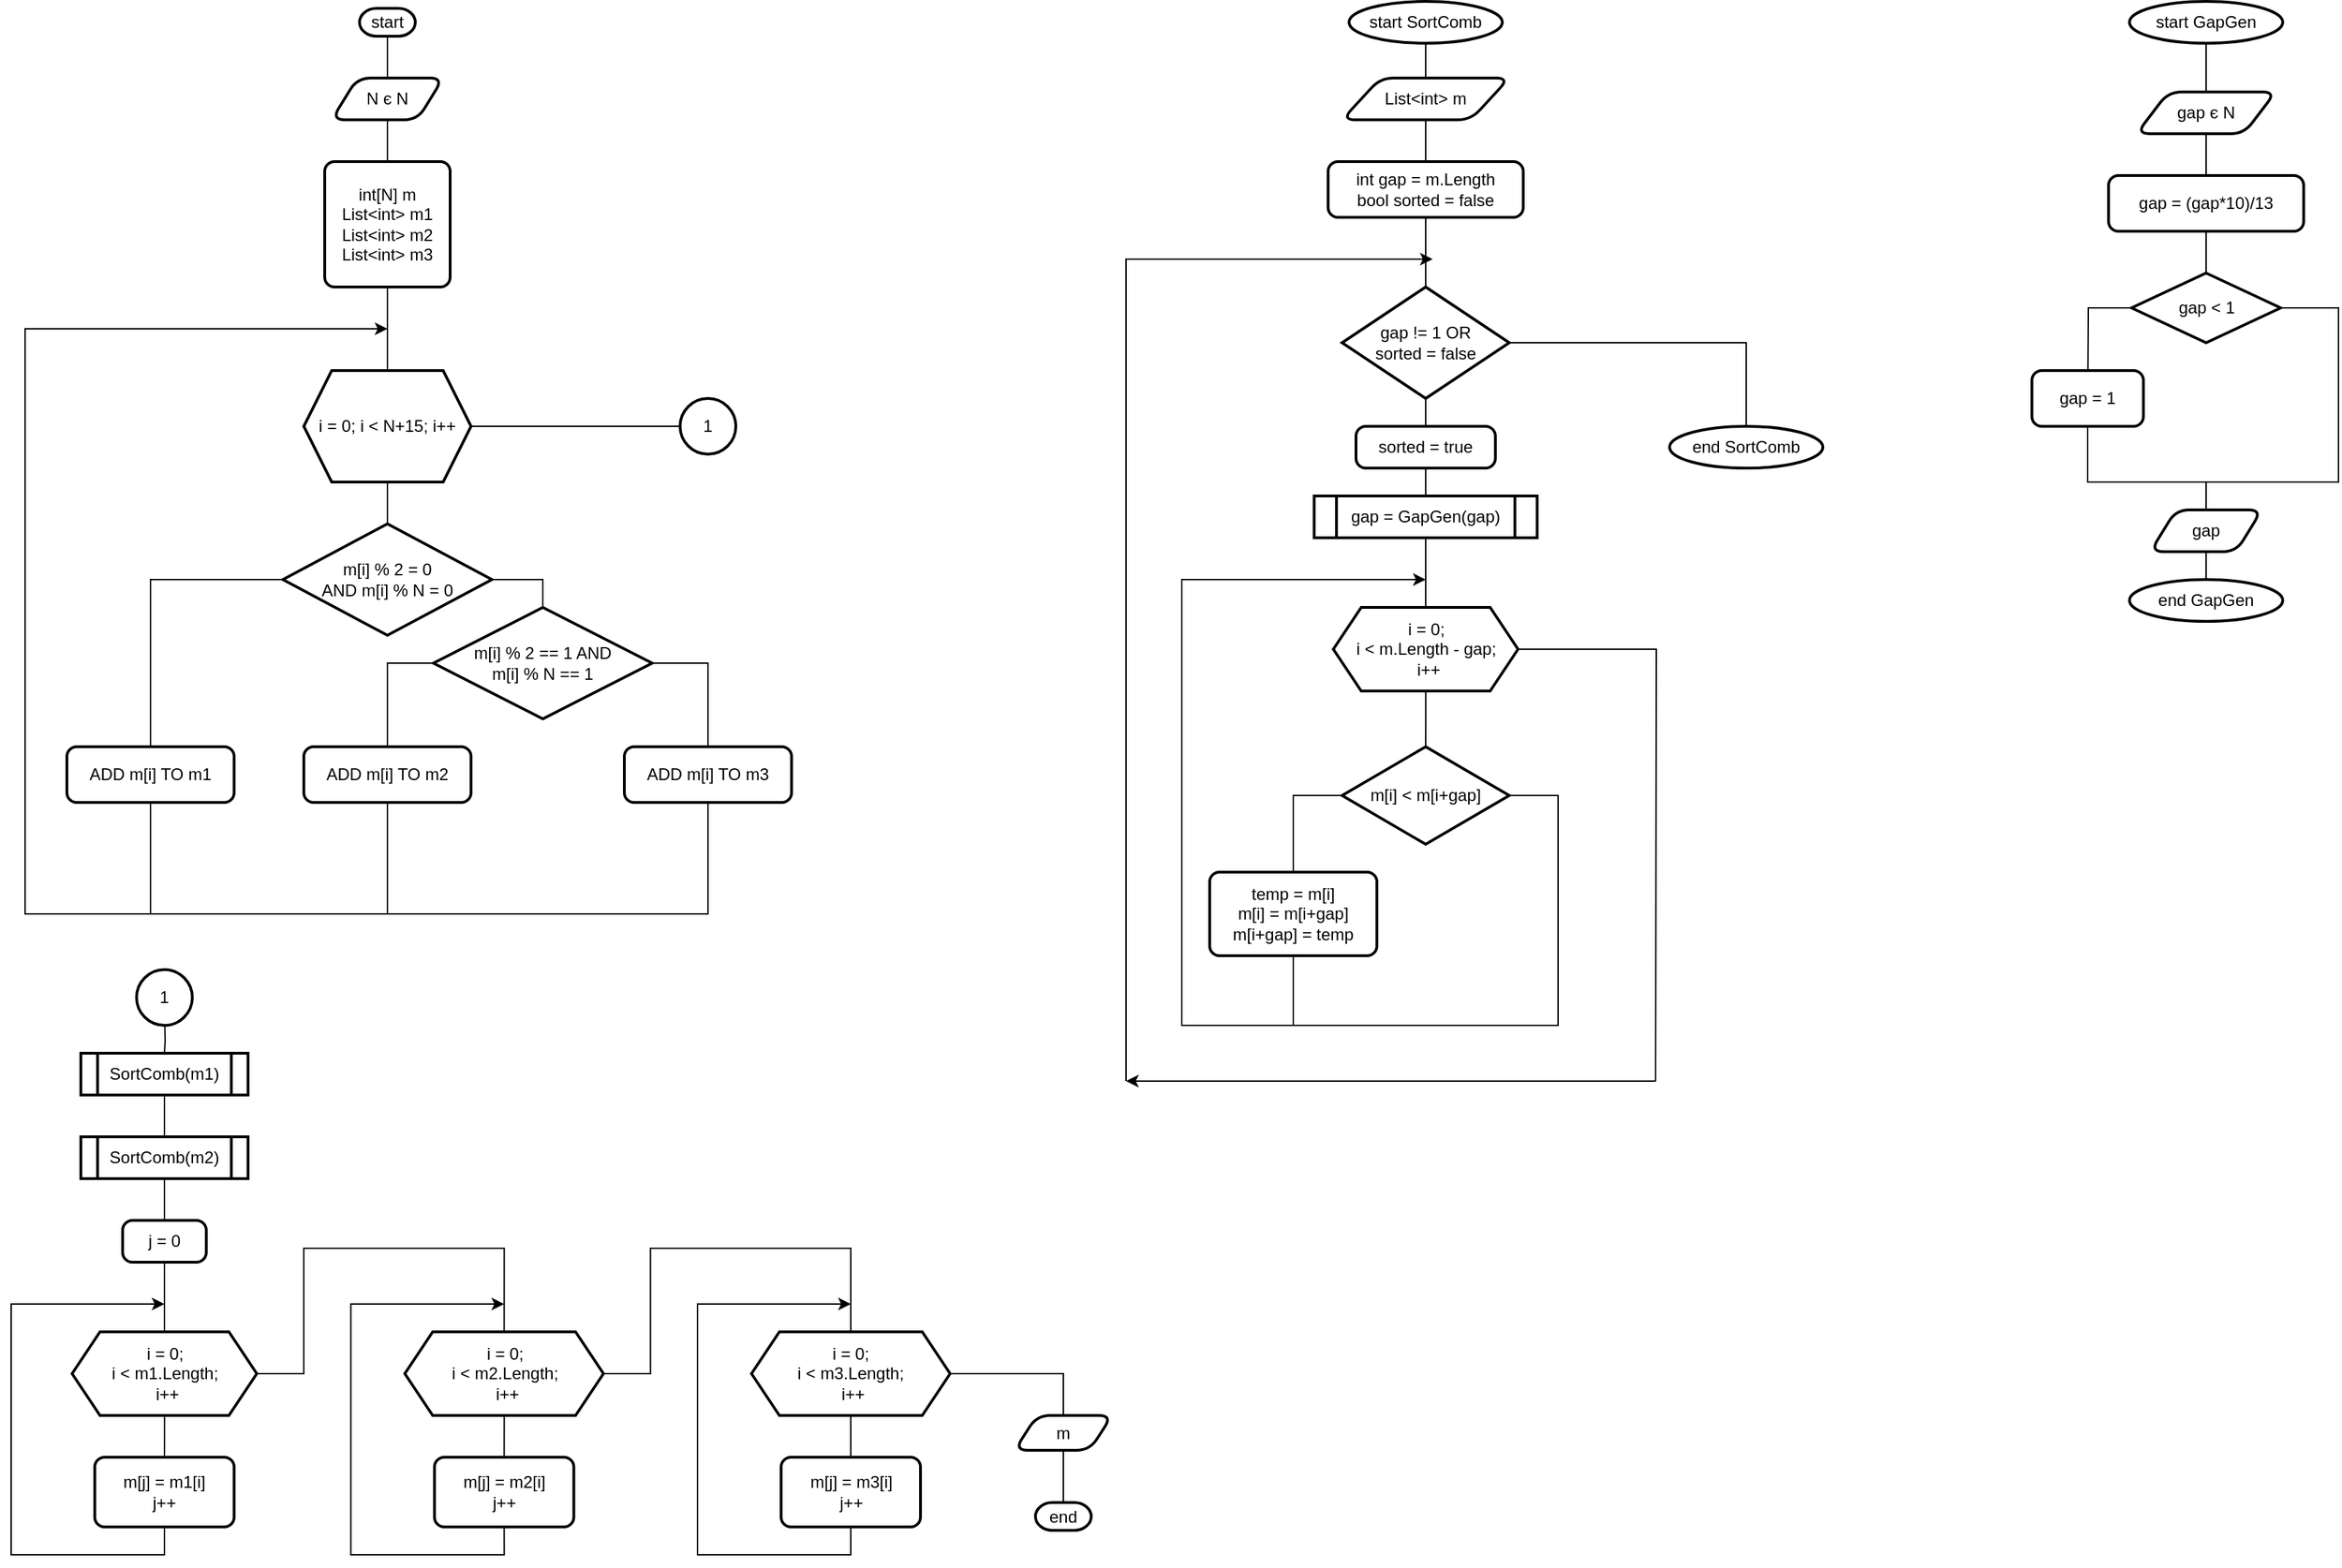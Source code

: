 <mxfile version="15.4.0" type="device"><diagram id="J64noOCr-bFzpZVCkria" name="Страница 1"><mxGraphModel dx="1245" dy="1355" grid="1" gridSize="10" guides="1" tooltips="1" connect="1" arrows="1" fold="1" page="1" pageScale="1" pageWidth="827" pageHeight="1169" math="0" shadow="0"><root><mxCell id="0"/><mxCell id="1" parent="0"/><mxCell id="YkYIoo61wU8P-m1buTeA-3" style="edgeStyle=orthogonalEdgeStyle;rounded=0;orthogonalLoop=1;jettySize=auto;html=1;entryX=0.5;entryY=0;entryDx=0;entryDy=0;endArrow=none;endFill=0;" edge="1" parent="1" source="YkYIoo61wU8P-m1buTeA-1" target="YkYIoo61wU8P-m1buTeA-2"><mxGeometry relative="1" as="geometry"/></mxCell><mxCell id="YkYIoo61wU8P-m1buTeA-1" value="start" style="strokeWidth=2;html=1;shape=mxgraph.flowchart.terminator;whiteSpace=wrap;" vertex="1" parent="1"><mxGeometry x="260" y="30" width="40" height="20" as="geometry"/></mxCell><mxCell id="YkYIoo61wU8P-m1buTeA-5" style="edgeStyle=orthogonalEdgeStyle;rounded=0;orthogonalLoop=1;jettySize=auto;html=1;endArrow=none;endFill=0;" edge="1" parent="1" source="YkYIoo61wU8P-m1buTeA-2" target="YkYIoo61wU8P-m1buTeA-4"><mxGeometry relative="1" as="geometry"/></mxCell><mxCell id="YkYIoo61wU8P-m1buTeA-2" value="N є N" style="shape=parallelogram;html=1;strokeWidth=2;perimeter=parallelogramPerimeter;whiteSpace=wrap;rounded=1;arcSize=19;size=0.23;" vertex="1" parent="1"><mxGeometry x="240" y="80" width="80" height="30" as="geometry"/></mxCell><mxCell id="YkYIoo61wU8P-m1buTeA-7" style="edgeStyle=orthogonalEdgeStyle;rounded=0;orthogonalLoop=1;jettySize=auto;html=1;entryX=0.5;entryY=0;entryDx=0;entryDy=0;endArrow=none;endFill=0;" edge="1" parent="1" source="YkYIoo61wU8P-m1buTeA-4" target="YkYIoo61wU8P-m1buTeA-6"><mxGeometry relative="1" as="geometry"/></mxCell><mxCell id="YkYIoo61wU8P-m1buTeA-4" value="int[N] m&lt;br&gt;List&amp;lt;int&amp;gt; m1&lt;br&gt;List&amp;lt;int&amp;gt; m2&lt;br&gt;List&amp;lt;int&amp;gt; m3" style="rounded=1;whiteSpace=wrap;html=1;absoluteArcSize=1;arcSize=14;strokeWidth=2;" vertex="1" parent="1"><mxGeometry x="235" y="140" width="90" height="90" as="geometry"/></mxCell><mxCell id="YkYIoo61wU8P-m1buTeA-12" style="edgeStyle=orthogonalEdgeStyle;rounded=0;orthogonalLoop=1;jettySize=auto;html=1;entryX=0.5;entryY=0;entryDx=0;entryDy=0;entryPerimeter=0;endArrow=none;endFill=0;" edge="1" parent="1" source="YkYIoo61wU8P-m1buTeA-6" target="YkYIoo61wU8P-m1buTeA-9"><mxGeometry relative="1" as="geometry"/></mxCell><mxCell id="YkYIoo61wU8P-m1buTeA-23" style="edgeStyle=orthogonalEdgeStyle;rounded=0;orthogonalLoop=1;jettySize=auto;html=1;endArrow=none;endFill=0;" edge="1" parent="1" source="YkYIoo61wU8P-m1buTeA-6"><mxGeometry relative="1" as="geometry"><mxPoint x="490" y="330" as="targetPoint"/></mxGeometry></mxCell><mxCell id="YkYIoo61wU8P-m1buTeA-6" value="i = 0; i &amp;lt; N+15; i++" style="shape=hexagon;perimeter=hexagonPerimeter2;whiteSpace=wrap;html=1;fixedSize=1;strokeWidth=2;" vertex="1" parent="1"><mxGeometry x="220" y="290" width="120" height="80" as="geometry"/></mxCell><mxCell id="YkYIoo61wU8P-m1buTeA-13" style="edgeStyle=orthogonalEdgeStyle;rounded=0;orthogonalLoop=1;jettySize=auto;html=1;endArrow=none;endFill=0;exitX=1;exitY=0.5;exitDx=0;exitDy=0;exitPerimeter=0;" edge="1" parent="1" source="YkYIoo61wU8P-m1buTeA-9" target="YkYIoo61wU8P-m1buTeA-10"><mxGeometry relative="1" as="geometry"/></mxCell><mxCell id="YkYIoo61wU8P-m1buTeA-14" style="edgeStyle=orthogonalEdgeStyle;rounded=0;orthogonalLoop=1;jettySize=auto;html=1;endArrow=none;endFill=0;" edge="1" parent="1" source="YkYIoo61wU8P-m1buTeA-9"><mxGeometry relative="1" as="geometry"><mxPoint x="140" y="560" as="targetPoint"/><Array as="points"><mxPoint x="110" y="440"/><mxPoint x="110" y="560"/></Array></mxGeometry></mxCell><mxCell id="YkYIoo61wU8P-m1buTeA-9" value="m[i] % 2 = 0&lt;br&gt;AND m[i] % N = 0" style="strokeWidth=2;html=1;shape=mxgraph.flowchart.decision;whiteSpace=wrap;" vertex="1" parent="1"><mxGeometry x="205" y="400" width="150" height="80" as="geometry"/></mxCell><mxCell id="YkYIoo61wU8P-m1buTeA-15" style="edgeStyle=orthogonalEdgeStyle;rounded=0;orthogonalLoop=1;jettySize=auto;html=1;endArrow=none;endFill=0;" edge="1" parent="1" source="YkYIoo61wU8P-m1buTeA-10"><mxGeometry relative="1" as="geometry"><mxPoint x="280" y="560" as="targetPoint"/><Array as="points"><mxPoint x="280" y="500"/></Array></mxGeometry></mxCell><mxCell id="YkYIoo61wU8P-m1buTeA-16" style="edgeStyle=orthogonalEdgeStyle;rounded=0;orthogonalLoop=1;jettySize=auto;html=1;endArrow=none;endFill=0;entryX=0.5;entryY=0;entryDx=0;entryDy=0;" edge="1" parent="1" source="YkYIoo61wU8P-m1buTeA-10" target="YkYIoo61wU8P-m1buTeA-19"><mxGeometry relative="1" as="geometry"><mxPoint x="550" y="560" as="targetPoint"/><Array as="points"><mxPoint x="510" y="500"/></Array></mxGeometry></mxCell><mxCell id="YkYIoo61wU8P-m1buTeA-10" value="m[i] % 2 == 1 AND&lt;br&gt;m[i] % N == 1" style="strokeWidth=2;html=1;shape=mxgraph.flowchart.decision;whiteSpace=wrap;" vertex="1" parent="1"><mxGeometry x="313" y="460" width="157" height="80" as="geometry"/></mxCell><mxCell id="YkYIoo61wU8P-m1buTeA-20" style="edgeStyle=orthogonalEdgeStyle;rounded=0;orthogonalLoop=1;jettySize=auto;html=1;endArrow=classic;endFill=1;exitX=0.5;exitY=1;exitDx=0;exitDy=0;" edge="1" parent="1" source="YkYIoo61wU8P-m1buTeA-17"><mxGeometry relative="1" as="geometry"><mxPoint x="280" y="260" as="targetPoint"/><Array as="points"><mxPoint x="110" y="680"/><mxPoint x="20" y="680"/><mxPoint x="20" y="260"/><mxPoint x="280" y="260"/></Array></mxGeometry></mxCell><mxCell id="YkYIoo61wU8P-m1buTeA-17" value="ADD m[i] TO m1" style="rounded=1;whiteSpace=wrap;html=1;absoluteArcSize=1;arcSize=14;strokeWidth=2;" vertex="1" parent="1"><mxGeometry x="50" y="560" width="120" height="40" as="geometry"/></mxCell><mxCell id="YkYIoo61wU8P-m1buTeA-21" style="edgeStyle=orthogonalEdgeStyle;rounded=0;orthogonalLoop=1;jettySize=auto;html=1;endArrow=none;endFill=0;exitX=0.5;exitY=1;exitDx=0;exitDy=0;" edge="1" parent="1" source="YkYIoo61wU8P-m1buTeA-18"><mxGeometry relative="1" as="geometry"><mxPoint x="110" y="680" as="targetPoint"/><mxPoint x="285" y="600" as="sourcePoint"/><Array as="points"><mxPoint x="280" y="680"/></Array></mxGeometry></mxCell><mxCell id="YkYIoo61wU8P-m1buTeA-18" value="ADD m[i] TO m2" style="rounded=1;whiteSpace=wrap;html=1;absoluteArcSize=1;arcSize=14;strokeWidth=2;" vertex="1" parent="1"><mxGeometry x="220" y="560" width="120" height="40" as="geometry"/></mxCell><mxCell id="YkYIoo61wU8P-m1buTeA-22" style="edgeStyle=orthogonalEdgeStyle;rounded=0;orthogonalLoop=1;jettySize=auto;html=1;endArrow=none;endFill=0;exitX=0.5;exitY=1;exitDx=0;exitDy=0;" edge="1" parent="1" source="YkYIoo61wU8P-m1buTeA-19"><mxGeometry relative="1" as="geometry"><mxPoint x="280.0" y="680" as="targetPoint"/><Array as="points"><mxPoint x="510" y="680"/></Array></mxGeometry></mxCell><mxCell id="YkYIoo61wU8P-m1buTeA-19" value="ADD m[i] TO m3" style="rounded=1;whiteSpace=wrap;html=1;absoluteArcSize=1;arcSize=14;strokeWidth=2;" vertex="1" parent="1"><mxGeometry x="450" y="560" width="120" height="40" as="geometry"/></mxCell><mxCell id="YkYIoo61wU8P-m1buTeA-27" value="1" style="strokeWidth=2;html=1;shape=mxgraph.flowchart.start_2;whiteSpace=wrap;" vertex="1" parent="1"><mxGeometry x="490" y="310" width="40" height="40" as="geometry"/></mxCell><mxCell id="YkYIoo61wU8P-m1buTeA-32" style="edgeStyle=orthogonalEdgeStyle;rounded=0;orthogonalLoop=1;jettySize=auto;html=1;endArrow=none;endFill=0;" edge="1" parent="1" target="YkYIoo61wU8P-m1buTeA-30"><mxGeometry relative="1" as="geometry"><mxPoint x="120" y="750" as="sourcePoint"/></mxGeometry></mxCell><mxCell id="YkYIoo61wU8P-m1buTeA-28" value="1" style="strokeWidth=2;html=1;shape=mxgraph.flowchart.start_2;whiteSpace=wrap;" vertex="1" parent="1"><mxGeometry x="100" y="720" width="40" height="40" as="geometry"/></mxCell><mxCell id="YkYIoo61wU8P-m1buTeA-29" style="edgeStyle=orthogonalEdgeStyle;rounded=0;orthogonalLoop=1;jettySize=auto;html=1;endArrow=none;endFill=0;" edge="1" parent="1" source="YkYIoo61wU8P-m1buTeA-30" target="YkYIoo61wU8P-m1buTeA-31"><mxGeometry relative="1" as="geometry"/></mxCell><mxCell id="YkYIoo61wU8P-m1buTeA-30" value="SortComb(m1)" style="shape=process;whiteSpace=wrap;html=1;backgroundOutline=1;strokeWidth=2;" vertex="1" parent="1"><mxGeometry x="60" y="780" width="120" height="30" as="geometry"/></mxCell><mxCell id="YkYIoo61wU8P-m1buTeA-91" style="edgeStyle=orthogonalEdgeStyle;rounded=0;orthogonalLoop=1;jettySize=auto;html=1;entryX=0.5;entryY=0;entryDx=0;entryDy=0;startArrow=none;startFill=0;endArrow=none;endFill=0;" edge="1" parent="1" source="YkYIoo61wU8P-m1buTeA-31" target="YkYIoo61wU8P-m1buTeA-90"><mxGeometry relative="1" as="geometry"><mxPoint x="120" y="890" as="targetPoint"/></mxGeometry></mxCell><mxCell id="YkYIoo61wU8P-m1buTeA-31" value="SortComb(m2)" style="shape=process;whiteSpace=wrap;html=1;backgroundOutline=1;strokeWidth=2;" vertex="1" parent="1"><mxGeometry x="60" y="840" width="120" height="30" as="geometry"/></mxCell><mxCell id="YkYIoo61wU8P-m1buTeA-33" value="start SortComb" style="ellipse;whiteSpace=wrap;html=1;strokeWidth=2;" vertex="1" parent="1"><mxGeometry x="970" y="25" width="110" height="30" as="geometry"/></mxCell><mxCell id="YkYIoo61wU8P-m1buTeA-35" value="" style="edgeStyle=orthogonalEdgeStyle;rounded=0;orthogonalLoop=1;jettySize=auto;html=1;endArrow=none;endFill=0;" edge="1" parent="1" source="YkYIoo61wU8P-m1buTeA-34" target="YkYIoo61wU8P-m1buTeA-33"><mxGeometry relative="1" as="geometry"/></mxCell><mxCell id="YkYIoo61wU8P-m1buTeA-37" style="edgeStyle=orthogonalEdgeStyle;rounded=0;orthogonalLoop=1;jettySize=auto;html=1;endArrow=none;endFill=0;" edge="1" parent="1" source="YkYIoo61wU8P-m1buTeA-34" target="YkYIoo61wU8P-m1buTeA-36"><mxGeometry relative="1" as="geometry"/></mxCell><mxCell id="YkYIoo61wU8P-m1buTeA-34" value="List&amp;lt;int&amp;gt; m" style="shape=parallelogram;html=1;strokeWidth=2;perimeter=parallelogramPerimeter;whiteSpace=wrap;rounded=1;arcSize=19;size=0.23;" vertex="1" parent="1"><mxGeometry x="965" y="80" width="120" height="30" as="geometry"/></mxCell><mxCell id="YkYIoo61wU8P-m1buTeA-39" style="edgeStyle=orthogonalEdgeStyle;rounded=0;orthogonalLoop=1;jettySize=auto;html=1;endArrow=none;endFill=0;" edge="1" parent="1" source="YkYIoo61wU8P-m1buTeA-36" target="YkYIoo61wU8P-m1buTeA-38"><mxGeometry relative="1" as="geometry"/></mxCell><mxCell id="YkYIoo61wU8P-m1buTeA-36" value="int gap = m.Length&lt;br&gt;bool sorted = false" style="rounded=1;whiteSpace=wrap;html=1;absoluteArcSize=1;arcSize=14;strokeWidth=2;" vertex="1" parent="1"><mxGeometry x="955" y="140" width="140" height="40" as="geometry"/></mxCell><mxCell id="YkYIoo61wU8P-m1buTeA-41" style="edgeStyle=orthogonalEdgeStyle;rounded=0;orthogonalLoop=1;jettySize=auto;html=1;entryX=0.5;entryY=0;entryDx=0;entryDy=0;endArrow=none;endFill=0;" edge="1" parent="1" source="YkYIoo61wU8P-m1buTeA-38" target="YkYIoo61wU8P-m1buTeA-40"><mxGeometry relative="1" as="geometry"/></mxCell><mxCell id="YkYIoo61wU8P-m1buTeA-64" style="edgeStyle=orthogonalEdgeStyle;rounded=0;orthogonalLoop=1;jettySize=auto;html=1;startArrow=none;startFill=0;endArrow=none;endFill=0;entryX=0.5;entryY=0;entryDx=0;entryDy=0;" edge="1" parent="1" source="YkYIoo61wU8P-m1buTeA-38" target="YkYIoo61wU8P-m1buTeA-89"><mxGeometry relative="1" as="geometry"><mxPoint x="1160" y="270" as="targetPoint"/></mxGeometry></mxCell><mxCell id="YkYIoo61wU8P-m1buTeA-38" value="gap != 1 OR&lt;br&gt;sorted = false" style="strokeWidth=2;html=1;shape=mxgraph.flowchart.decision;whiteSpace=wrap;" vertex="1" parent="1"><mxGeometry x="965" y="230" width="120" height="80" as="geometry"/></mxCell><mxCell id="YkYIoo61wU8P-m1buTeA-43" style="edgeStyle=orthogonalEdgeStyle;rounded=0;orthogonalLoop=1;jettySize=auto;html=1;entryX=0.5;entryY=0;entryDx=0;entryDy=0;endArrow=none;endFill=0;" edge="1" parent="1" source="YkYIoo61wU8P-m1buTeA-40" target="YkYIoo61wU8P-m1buTeA-42"><mxGeometry relative="1" as="geometry"/></mxCell><mxCell id="YkYIoo61wU8P-m1buTeA-40" value="sorted = true" style="rounded=1;whiteSpace=wrap;html=1;absoluteArcSize=1;arcSize=14;strokeWidth=2;" vertex="1" parent="1"><mxGeometry x="975" y="330" width="100" height="30" as="geometry"/></mxCell><mxCell id="YkYIoo61wU8P-m1buTeA-45" style="edgeStyle=orthogonalEdgeStyle;rounded=0;orthogonalLoop=1;jettySize=auto;html=1;entryX=0.5;entryY=0;entryDx=0;entryDy=0;endArrow=none;endFill=0;" edge="1" parent="1" source="YkYIoo61wU8P-m1buTeA-42" target="YkYIoo61wU8P-m1buTeA-44"><mxGeometry relative="1" as="geometry"/></mxCell><mxCell id="YkYIoo61wU8P-m1buTeA-42" value="gap = GapGen(gap)" style="shape=process;whiteSpace=wrap;html=1;backgroundOutline=1;strokeWidth=2;" vertex="1" parent="1"><mxGeometry x="945" y="380" width="160" height="30" as="geometry"/></mxCell><mxCell id="YkYIoo61wU8P-m1buTeA-47" style="edgeStyle=orthogonalEdgeStyle;rounded=0;orthogonalLoop=1;jettySize=auto;html=1;entryX=0.5;entryY=0;entryDx=0;entryDy=0;entryPerimeter=0;endArrow=none;endFill=0;" edge="1" parent="1" source="YkYIoo61wU8P-m1buTeA-44" target="YkYIoo61wU8P-m1buTeA-46"><mxGeometry relative="1" as="geometry"/></mxCell><mxCell id="YkYIoo61wU8P-m1buTeA-54" style="edgeStyle=orthogonalEdgeStyle;rounded=0;orthogonalLoop=1;jettySize=auto;html=1;endArrow=none;endFill=0;" edge="1" parent="1" source="YkYIoo61wU8P-m1buTeA-44"><mxGeometry relative="1" as="geometry"><mxPoint x="1190" y="800" as="targetPoint"/></mxGeometry></mxCell><mxCell id="YkYIoo61wU8P-m1buTeA-44" value="i = 0;&lt;br&gt;i &amp;lt; m.Length - gap;&lt;br&gt;&amp;nbsp;i++" style="shape=hexagon;perimeter=hexagonPerimeter2;whiteSpace=wrap;html=1;fixedSize=1;strokeWidth=2;" vertex="1" parent="1"><mxGeometry x="958.75" y="460" width="132.5" height="60" as="geometry"/></mxCell><mxCell id="YkYIoo61wU8P-m1buTeA-49" style="edgeStyle=orthogonalEdgeStyle;rounded=0;orthogonalLoop=1;jettySize=auto;html=1;endArrow=none;endFill=0;entryX=0.5;entryY=0;entryDx=0;entryDy=0;exitX=0;exitY=0.5;exitDx=0;exitDy=0;exitPerimeter=0;" edge="1" parent="1" source="YkYIoo61wU8P-m1buTeA-46" target="YkYIoo61wU8P-m1buTeA-50"><mxGeometry relative="1" as="geometry"><mxPoint x="930" y="650" as="targetPoint"/></mxGeometry></mxCell><mxCell id="YkYIoo61wU8P-m1buTeA-52" style="edgeStyle=orthogonalEdgeStyle;rounded=0;orthogonalLoop=1;jettySize=auto;html=1;endArrow=classic;endFill=1;" edge="1" parent="1" source="YkYIoo61wU8P-m1buTeA-46"><mxGeometry relative="1" as="geometry"><mxPoint x="1025" y="440" as="targetPoint"/><Array as="points"><mxPoint x="1120" y="595"/><mxPoint x="1120" y="760"/><mxPoint x="850" y="760"/><mxPoint x="850" y="440"/><mxPoint x="1025" y="440"/></Array></mxGeometry></mxCell><mxCell id="YkYIoo61wU8P-m1buTeA-46" value="m[i] &amp;lt; m[i+gap]" style="strokeWidth=2;html=1;shape=mxgraph.flowchart.decision;whiteSpace=wrap;" vertex="1" parent="1"><mxGeometry x="965" y="560" width="120" height="70" as="geometry"/></mxCell><mxCell id="YkYIoo61wU8P-m1buTeA-53" style="edgeStyle=orthogonalEdgeStyle;rounded=0;orthogonalLoop=1;jettySize=auto;html=1;endArrow=none;endFill=0;" edge="1" parent="1" source="YkYIoo61wU8P-m1buTeA-50"><mxGeometry relative="1" as="geometry"><mxPoint x="930" y="760" as="targetPoint"/></mxGeometry></mxCell><mxCell id="YkYIoo61wU8P-m1buTeA-50" value="temp = m[i]&lt;br&gt;m[i] = m[i+gap]&lt;br&gt;m[i+gap] = temp" style="rounded=1;whiteSpace=wrap;html=1;absoluteArcSize=1;arcSize=14;strokeWidth=2;" vertex="1" parent="1"><mxGeometry x="870" y="650" width="120" height="60" as="geometry"/></mxCell><mxCell id="YkYIoo61wU8P-m1buTeA-62" style="edgeStyle=orthogonalEdgeStyle;rounded=0;orthogonalLoop=1;jettySize=auto;html=1;endArrow=none;endFill=0;startArrow=classic;startFill=1;" edge="1" parent="1"><mxGeometry relative="1" as="geometry"><mxPoint x="1190" y="800" as="targetPoint"/><mxPoint x="810" y="800" as="sourcePoint"/></mxGeometry></mxCell><mxCell id="YkYIoo61wU8P-m1buTeA-63" style="edgeStyle=orthogonalEdgeStyle;rounded=0;orthogonalLoop=1;jettySize=auto;html=1;endArrow=none;endFill=0;startArrow=classic;startFill=1;" edge="1" parent="1"><mxGeometry relative="1" as="geometry"><mxPoint x="810" y="690" as="targetPoint"/><mxPoint x="1030" y="210" as="sourcePoint"/><Array as="points"><mxPoint x="810" y="800"/><mxPoint x="810" y="800"/></Array></mxGeometry></mxCell><mxCell id="YkYIoo61wU8P-m1buTeA-72" style="edgeStyle=orthogonalEdgeStyle;rounded=0;orthogonalLoop=1;jettySize=auto;html=1;startArrow=none;startFill=0;endArrow=none;endFill=0;" edge="1" parent="1" source="YkYIoo61wU8P-m1buTeA-69" target="YkYIoo61wU8P-m1buTeA-71"><mxGeometry relative="1" as="geometry"/></mxCell><mxCell id="YkYIoo61wU8P-m1buTeA-69" value="start GapGen" style="ellipse;whiteSpace=wrap;html=1;strokeWidth=2;" vertex="1" parent="1"><mxGeometry x="1530" y="25" width="110" height="30" as="geometry"/></mxCell><mxCell id="YkYIoo61wU8P-m1buTeA-70" style="edgeStyle=orthogonalEdgeStyle;rounded=0;orthogonalLoop=1;jettySize=auto;html=1;exitX=0.5;exitY=1;exitDx=0;exitDy=0;startArrow=none;startFill=0;endArrow=none;endFill=0;" edge="1" parent="1" source="YkYIoo61wU8P-m1buTeA-69" target="YkYIoo61wU8P-m1buTeA-69"><mxGeometry relative="1" as="geometry"/></mxCell><mxCell id="YkYIoo61wU8P-m1buTeA-74" style="edgeStyle=orthogonalEdgeStyle;rounded=0;orthogonalLoop=1;jettySize=auto;html=1;startArrow=none;startFill=0;endArrow=none;endFill=0;" edge="1" parent="1" source="YkYIoo61wU8P-m1buTeA-71" target="YkYIoo61wU8P-m1buTeA-73"><mxGeometry relative="1" as="geometry"/></mxCell><mxCell id="YkYIoo61wU8P-m1buTeA-71" value="gap є N" style="shape=parallelogram;html=1;strokeWidth=2;perimeter=parallelogramPerimeter;whiteSpace=wrap;rounded=1;arcSize=19;size=0.23;" vertex="1" parent="1"><mxGeometry x="1535" y="90" width="100" height="30" as="geometry"/></mxCell><mxCell id="YkYIoo61wU8P-m1buTeA-76" style="edgeStyle=orthogonalEdgeStyle;rounded=0;orthogonalLoop=1;jettySize=auto;html=1;startArrow=none;startFill=0;endArrow=none;endFill=0;" edge="1" parent="1" source="YkYIoo61wU8P-m1buTeA-73" target="YkYIoo61wU8P-m1buTeA-75"><mxGeometry relative="1" as="geometry"/></mxCell><mxCell id="YkYIoo61wU8P-m1buTeA-73" value="gap = (gap*10)/13" style="rounded=1;whiteSpace=wrap;html=1;absoluteArcSize=1;arcSize=14;strokeWidth=2;" vertex="1" parent="1"><mxGeometry x="1515" y="150" width="140" height="40" as="geometry"/></mxCell><mxCell id="YkYIoo61wU8P-m1buTeA-77" style="edgeStyle=orthogonalEdgeStyle;rounded=0;orthogonalLoop=1;jettySize=auto;html=1;startArrow=none;startFill=0;endArrow=none;endFill=0;exitX=0;exitY=0.5;exitDx=0;exitDy=0;exitPerimeter=0;" edge="1" parent="1" source="YkYIoo61wU8P-m1buTeA-75"><mxGeometry relative="1" as="geometry"><mxPoint x="1500" y="325" as="targetPoint"/><mxPoint x="1470" y="245" as="sourcePoint"/></mxGeometry></mxCell><mxCell id="YkYIoo61wU8P-m1buTeA-79" style="edgeStyle=orthogonalEdgeStyle;rounded=0;orthogonalLoop=1;jettySize=auto;html=1;startArrow=none;startFill=0;endArrow=none;endFill=0;exitX=1;exitY=0.5;exitDx=0;exitDy=0;exitPerimeter=0;" edge="1" parent="1" source="YkYIoo61wU8P-m1buTeA-75"><mxGeometry relative="1" as="geometry"><mxPoint x="1585" y="430" as="targetPoint"/><Array as="points"><mxPoint x="1680" y="245"/><mxPoint x="1680" y="370"/><mxPoint x="1585" y="370"/></Array></mxGeometry></mxCell><mxCell id="YkYIoo61wU8P-m1buTeA-84" style="edgeStyle=orthogonalEdgeStyle;rounded=0;orthogonalLoop=1;jettySize=auto;html=1;startArrow=none;startFill=0;endArrow=none;endFill=0;exitX=0.5;exitY=1;exitDx=0;exitDy=0;" edge="1" parent="1" source="YkYIoo61wU8P-m1buTeA-80"><mxGeometry relative="1" as="geometry"><mxPoint x="1585.005" y="395.0" as="targetPoint"/><Array as="points"><mxPoint x="1500" y="370"/><mxPoint x="1585" y="370"/></Array></mxGeometry></mxCell><mxCell id="YkYIoo61wU8P-m1buTeA-75" value="gap &amp;lt; 1" style="strokeWidth=2;html=1;shape=mxgraph.flowchart.decision;whiteSpace=wrap;" vertex="1" parent="1"><mxGeometry x="1531.5" y="220" width="107.01" height="50" as="geometry"/></mxCell><mxCell id="YkYIoo61wU8P-m1buTeA-80" value="gap = 1" style="rounded=1;whiteSpace=wrap;html=1;absoluteArcSize=1;arcSize=14;strokeWidth=2;" vertex="1" parent="1"><mxGeometry x="1460" y="290" width="80" height="40" as="geometry"/></mxCell><mxCell id="YkYIoo61wU8P-m1buTeA-85" style="edgeStyle=orthogonalEdgeStyle;rounded=0;orthogonalLoop=1;jettySize=auto;html=1;startArrow=none;startFill=0;endArrow=none;endFill=0;" edge="1" parent="1"><mxGeometry relative="1" as="geometry"><mxPoint x="1585" y="445" as="sourcePoint"/><mxPoint x="1585" y="395" as="targetPoint"/><Array as="points"><mxPoint x="1585" y="435"/><mxPoint x="1585" y="435"/></Array></mxGeometry></mxCell><mxCell id="YkYIoo61wU8P-m1buTeA-88" style="edgeStyle=orthogonalEdgeStyle;rounded=0;orthogonalLoop=1;jettySize=auto;html=1;startArrow=none;startFill=0;endArrow=none;endFill=0;" edge="1" parent="1" source="YkYIoo61wU8P-m1buTeA-86" target="YkYIoo61wU8P-m1buTeA-87"><mxGeometry relative="1" as="geometry"/></mxCell><mxCell id="YkYIoo61wU8P-m1buTeA-86" value="gap" style="shape=parallelogram;html=1;strokeWidth=2;perimeter=parallelogramPerimeter;whiteSpace=wrap;rounded=1;arcSize=19;size=0.23;" vertex="1" parent="1"><mxGeometry x="1545.0" y="390.0" width="80" height="30" as="geometry"/></mxCell><mxCell id="YkYIoo61wU8P-m1buTeA-87" value="end GapGen" style="ellipse;whiteSpace=wrap;html=1;strokeWidth=2;" vertex="1" parent="1"><mxGeometry x="1530" y="440" width="110" height="30" as="geometry"/></mxCell><mxCell id="YkYIoo61wU8P-m1buTeA-89" value="end SortComb" style="ellipse;whiteSpace=wrap;html=1;strokeWidth=2;" vertex="1" parent="1"><mxGeometry x="1200" y="330" width="110" height="30" as="geometry"/></mxCell><mxCell id="YkYIoo61wU8P-m1buTeA-97" style="edgeStyle=orthogonalEdgeStyle;rounded=0;orthogonalLoop=1;jettySize=auto;html=1;entryX=0.5;entryY=0;entryDx=0;entryDy=0;startArrow=none;startFill=0;endArrow=none;endFill=0;" edge="1" parent="1" source="YkYIoo61wU8P-m1buTeA-90" target="YkYIoo61wU8P-m1buTeA-94"><mxGeometry relative="1" as="geometry"/></mxCell><mxCell id="YkYIoo61wU8P-m1buTeA-90" value="j = 0" style="rounded=1;whiteSpace=wrap;html=1;absoluteArcSize=1;arcSize=14;strokeWidth=2;" vertex="1" parent="1"><mxGeometry x="90" y="900" width="60" height="30" as="geometry"/></mxCell><mxCell id="YkYIoo61wU8P-m1buTeA-99" style="edgeStyle=orthogonalEdgeStyle;rounded=0;orthogonalLoop=1;jettySize=auto;html=1;entryX=0.5;entryY=0;entryDx=0;entryDy=0;startArrow=none;startFill=0;endArrow=none;endFill=0;" edge="1" parent="1" source="YkYIoo61wU8P-m1buTeA-94" target="YkYIoo61wU8P-m1buTeA-98"><mxGeometry relative="1" as="geometry"/></mxCell><mxCell id="YkYIoo61wU8P-m1buTeA-108" style="edgeStyle=orthogonalEdgeStyle;rounded=0;orthogonalLoop=1;jettySize=auto;html=1;entryX=0.5;entryY=0;entryDx=0;entryDy=0;startArrow=none;startFill=0;endArrow=none;endFill=0;exitX=1;exitY=0.5;exitDx=0;exitDy=0;" edge="1" parent="1" source="YkYIoo61wU8P-m1buTeA-94" target="YkYIoo61wU8P-m1buTeA-95"><mxGeometry relative="1" as="geometry"><mxPoint x="130" y="1010" as="sourcePoint"/><Array as="points"><mxPoint x="220" y="1010"/><mxPoint x="220" y="920"/><mxPoint x="364" y="920"/></Array></mxGeometry></mxCell><mxCell id="YkYIoo61wU8P-m1buTeA-94" value="i = 0;&lt;br&gt;i &amp;lt; m1.Length;&lt;br&gt;&amp;nbsp;i++" style="shape=hexagon;perimeter=hexagonPerimeter2;whiteSpace=wrap;html=1;fixedSize=1;strokeWidth=2;" vertex="1" parent="1"><mxGeometry x="53.75" y="980" width="132.5" height="60" as="geometry"/></mxCell><mxCell id="YkYIoo61wU8P-m1buTeA-95" value="i = 0;&lt;br&gt;i &amp;lt; m2.Length;&lt;br&gt;&amp;nbsp;i++" style="shape=hexagon;perimeter=hexagonPerimeter2;whiteSpace=wrap;html=1;fixedSize=1;strokeWidth=2;" vertex="1" parent="1"><mxGeometry x="292.5" y="980" width="142.5" height="60" as="geometry"/></mxCell><mxCell id="YkYIoo61wU8P-m1buTeA-104" style="edgeStyle=orthogonalEdgeStyle;rounded=0;orthogonalLoop=1;jettySize=auto;html=1;startArrow=none;startFill=0;endArrow=classic;endFill=1;exitX=0.5;exitY=1;exitDx=0;exitDy=0;" edge="1" parent="1" source="YkYIoo61wU8P-m1buTeA-98"><mxGeometry relative="1" as="geometry"><mxPoint x="120" y="960" as="targetPoint"/><Array as="points"><mxPoint x="120" y="1140"/><mxPoint x="10" y="1140"/><mxPoint x="10" y="960"/></Array></mxGeometry></mxCell><mxCell id="YkYIoo61wU8P-m1buTeA-98" value="m[j] = m1[i]&lt;br&gt;j++" style="rounded=1;whiteSpace=wrap;html=1;absoluteArcSize=1;arcSize=14;strokeWidth=2;" vertex="1" parent="1"><mxGeometry x="70" y="1070" width="100" height="50" as="geometry"/></mxCell><mxCell id="YkYIoo61wU8P-m1buTeA-100" style="edgeStyle=orthogonalEdgeStyle;rounded=0;orthogonalLoop=1;jettySize=auto;html=1;entryX=0.5;entryY=0;entryDx=0;entryDy=0;startArrow=none;startFill=0;endArrow=none;endFill=0;" edge="1" parent="1" target="YkYIoo61wU8P-m1buTeA-101"><mxGeometry relative="1" as="geometry"><mxPoint x="360.1" y="1040" as="sourcePoint"/></mxGeometry></mxCell><mxCell id="YkYIoo61wU8P-m1buTeA-101" value="m[j] = m2[i]&lt;br&gt;j++" style="rounded=1;whiteSpace=wrap;html=1;absoluteArcSize=1;arcSize=14;strokeWidth=2;" vertex="1" parent="1"><mxGeometry x="313.75" y="1070" width="100" height="50" as="geometry"/></mxCell><mxCell id="YkYIoo61wU8P-m1buTeA-106" style="edgeStyle=orthogonalEdgeStyle;rounded=0;orthogonalLoop=1;jettySize=auto;html=1;startArrow=none;startFill=0;endArrow=classic;endFill=1;exitX=0.5;exitY=1;exitDx=0;exitDy=0;" edge="1" parent="1"><mxGeometry relative="1" as="geometry"><mxPoint x="363.75" y="960" as="targetPoint"/><mxPoint x="363.75" y="1120" as="sourcePoint"/><Array as="points"><mxPoint x="363.75" y="1140"/><mxPoint x="253.75" y="1140"/><mxPoint x="253.75" y="960"/></Array></mxGeometry></mxCell><mxCell id="YkYIoo61wU8P-m1buTeA-109" style="edgeStyle=orthogonalEdgeStyle;rounded=0;orthogonalLoop=1;jettySize=auto;html=1;entryX=0.5;entryY=0;entryDx=0;entryDy=0;startArrow=none;startFill=0;endArrow=none;endFill=0;exitX=1;exitY=0.5;exitDx=0;exitDy=0;" edge="1" parent="1" target="YkYIoo61wU8P-m1buTeA-110"><mxGeometry relative="1" as="geometry"><mxPoint x="435" y="1010" as="sourcePoint"/><Array as="points"><mxPoint x="468.75" y="1010"/><mxPoint x="468.75" y="920"/><mxPoint x="612.75" y="920"/></Array></mxGeometry></mxCell><mxCell id="YkYIoo61wU8P-m1buTeA-110" value="i = 0;&lt;br&gt;i &amp;lt; m3.Length;&lt;br&gt;&amp;nbsp;i++" style="shape=hexagon;perimeter=hexagonPerimeter2;whiteSpace=wrap;html=1;fixedSize=1;strokeWidth=2;" vertex="1" parent="1"><mxGeometry x="541.25" y="980" width="142.5" height="60" as="geometry"/></mxCell><mxCell id="YkYIoo61wU8P-m1buTeA-111" style="edgeStyle=orthogonalEdgeStyle;rounded=0;orthogonalLoop=1;jettySize=auto;html=1;entryX=0.5;entryY=0;entryDx=0;entryDy=0;startArrow=none;startFill=0;endArrow=none;endFill=0;" edge="1" parent="1" target="YkYIoo61wU8P-m1buTeA-112"><mxGeometry relative="1" as="geometry"><mxPoint x="608.85" y="1040" as="sourcePoint"/></mxGeometry></mxCell><mxCell id="YkYIoo61wU8P-m1buTeA-112" value="m[j] = m3[i]&lt;br&gt;j++" style="rounded=1;whiteSpace=wrap;html=1;absoluteArcSize=1;arcSize=14;strokeWidth=2;" vertex="1" parent="1"><mxGeometry x="562.5" y="1070" width="100" height="50" as="geometry"/></mxCell><mxCell id="YkYIoo61wU8P-m1buTeA-113" style="edgeStyle=orthogonalEdgeStyle;rounded=0;orthogonalLoop=1;jettySize=auto;html=1;startArrow=none;startFill=0;endArrow=classic;endFill=1;exitX=0.5;exitY=1;exitDx=0;exitDy=0;" edge="1" parent="1"><mxGeometry relative="1" as="geometry"><mxPoint x="612.5" y="960" as="targetPoint"/><mxPoint x="612.5" y="1120" as="sourcePoint"/><Array as="points"><mxPoint x="612.5" y="1140"/><mxPoint x="502.5" y="1140"/><mxPoint x="502.5" y="960"/></Array></mxGeometry></mxCell><mxCell id="YkYIoo61wU8P-m1buTeA-116" style="edgeStyle=orthogonalEdgeStyle;rounded=0;orthogonalLoop=1;jettySize=auto;html=1;startArrow=none;startFill=0;endArrow=none;endFill=0;" edge="1" parent="1"><mxGeometry relative="1" as="geometry"><mxPoint x="765" y="1102.5" as="targetPoint"/><mxPoint x="765" y="1065" as="sourcePoint"/></mxGeometry></mxCell><mxCell id="YkYIoo61wU8P-m1buTeA-118" value="" style="edgeStyle=orthogonalEdgeStyle;rounded=0;orthogonalLoop=1;jettySize=auto;html=1;startArrow=none;startFill=0;endArrow=none;endFill=0;exitX=0.5;exitY=0;exitDx=0;exitDy=0;entryX=1;entryY=0.5;entryDx=0;entryDy=0;" edge="1" parent="1" source="YkYIoo61wU8P-m1buTeA-115" target="YkYIoo61wU8P-m1buTeA-110"><mxGeometry relative="1" as="geometry"><mxPoint x="775" y="1030" as="sourcePoint"/></mxGeometry></mxCell><mxCell id="YkYIoo61wU8P-m1buTeA-115" value="m" style="shape=parallelogram;html=1;strokeWidth=2;perimeter=parallelogramPerimeter;whiteSpace=wrap;rounded=1;arcSize=19;size=0.23;" vertex="1" parent="1"><mxGeometry x="730" y="1040" width="70" height="25" as="geometry"/></mxCell><mxCell id="YkYIoo61wU8P-m1buTeA-117" value="end" style="strokeWidth=2;html=1;shape=mxgraph.flowchart.terminator;whiteSpace=wrap;" vertex="1" parent="1"><mxGeometry x="745" y="1102.5" width="40" height="20" as="geometry"/></mxCell></root></mxGraphModel></diagram></mxfile>